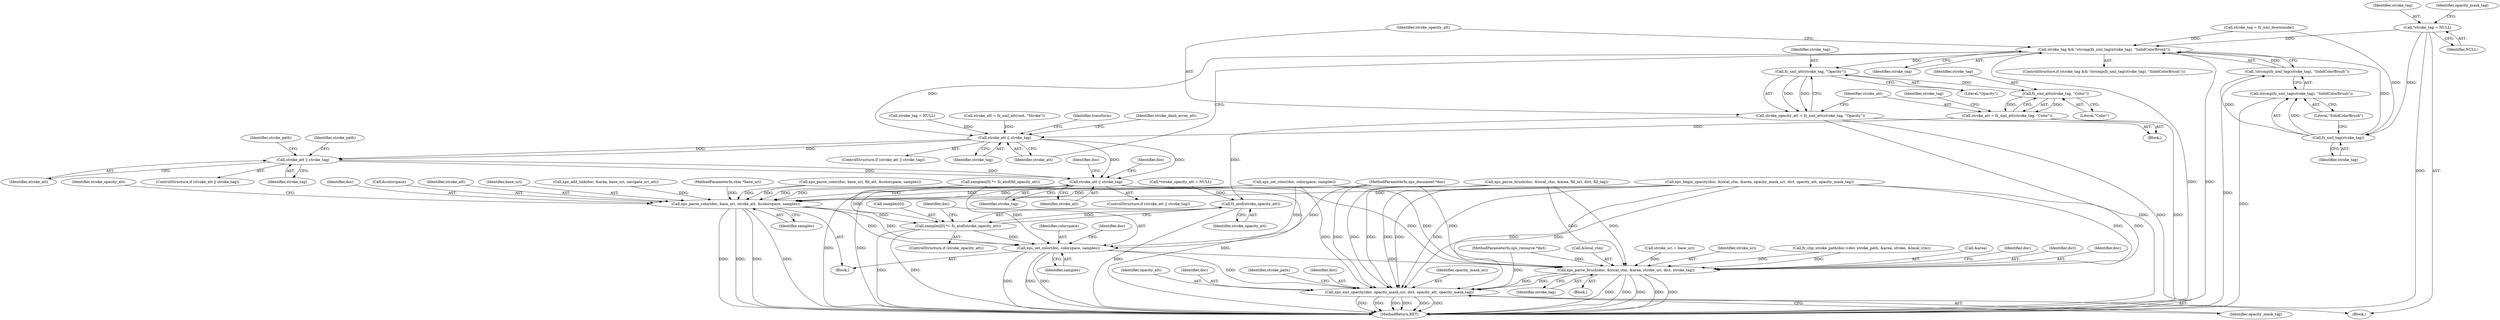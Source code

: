digraph "0_ghostscript_60dabde18d7fe12b19da8b509bdfee9cc886aafc_3@pointer" {
"1000139" [label="(Call,*stroke_tag = NULL)"];
"1000426" [label="(Call,stroke_tag && !strcmp(fz_xml_tag(stroke_tag), \"SolidColorBrush\"))"];
"1000436" [label="(Call,fz_xml_att(stroke_tag, \"Opacity\"))"];
"1000434" [label="(Call,stroke_opacity_att = fz_xml_att(stroke_tag, \"Opacity\"))"];
"1000879" [label="(Call,fz_atof(stroke_opacity_att))"];
"1000875" [label="(Call,samples[0] *= fz_atof(stroke_opacity_att))"];
"1000881" [label="(Call,xps_set_color(doc, colorspace, samples))"];
"1000915" [label="(Call,xps_parse_brush(doc, &local_ctm, &area, stroke_uri, dict, stroke_tag))"];
"1000928" [label="(Call,xps_end_opacity(doc, opacity_mask_uri, dict, opacity_att, opacity_mask_tag))"];
"1000441" [label="(Call,fz_xml_att(stroke_tag, \"Color\"))"];
"1000439" [label="(Call,stroke_att = fz_xml_att(stroke_tag, \"Color\"))"];
"1000448" [label="(Call,stroke_att || stroke_tag)"];
"1000707" [label="(Call,stroke_att || stroke_tag)"];
"1000726" [label="(Call,stroke_att || stroke_tag)"];
"1000866" [label="(Call,xps_parse_color(doc, base_uri, stroke_att, &colorspace, samples))"];
"1000430" [label="(Call,fz_xml_tag(stroke_tag))"];
"1000428" [label="(Call,!strcmp(fz_xml_tag(stroke_tag), \"SolidColorBrush\"))"];
"1000429" [label="(Call,strcmp(fz_xml_tag(stroke_tag), \"SolidColorBrush\"))"];
"1000432" [label="(Literal,\"SolidColorBrush\")"];
"1000869" [label="(Identifier,stroke_att)"];
"1000433" [label="(Block,)"];
"1000141" [label="(Identifier,NULL)"];
"1000930" [label="(Identifier,opacity_mask_uri)"];
"1000919" [label="(Call,&area)"];
"1000726" [label="(Call,stroke_att || stroke_tag)"];
"1000440" [label="(Identifier,stroke_att)"];
"1000868" [label="(Identifier,base_uri)"];
"1000448" [label="(Call,stroke_att || stroke_tag)"];
"1000876" [label="(Call,samples[0])"];
"1000932" [label="(Identifier,opacity_att)"];
"1000139" [label="(Call,*stroke_tag = NULL)"];
"1000727" [label="(Identifier,stroke_att)"];
"1000922" [label="(Identifier,dict)"];
"1000431" [label="(Identifier,stroke_tag)"];
"1000884" [label="(Identifier,samples)"];
"1000904" [label="(Block,)"];
"1000778" [label="(Call,xps_add_link(doc, &area, base_uri, navigate_uri_att))"];
"1000434" [label="(Call,stroke_opacity_att = fz_xml_att(stroke_tag, \"Opacity\"))"];
"1000140" [label="(Identifier,stroke_tag)"];
"1000866" [label="(Call,xps_parse_color(doc, base_uri, stroke_att, &colorspace, samples))"];
"1000427" [label="(Identifier,stroke_tag)"];
"1000708" [label="(Identifier,stroke_att)"];
"1000435" [label="(Identifier,stroke_opacity_att)"];
"1000933" [label="(Identifier,opacity_mask_tag)"];
"1000450" [label="(Identifier,stroke_tag)"];
"1000449" [label="(Identifier,stroke_att)"];
"1000929" [label="(Identifier,doc)"];
"1000883" [label="(Identifier,colorspace)"];
"1000437" [label="(Identifier,stroke_tag)"];
"1000915" [label="(Call,xps_parse_brush(doc, &local_ctm, &area, stroke_uri, dict, stroke_tag))"];
"1000648" [label="(Identifier,transform)"];
"1000428" [label="(Call,!strcmp(fz_xml_tag(stroke_tag), \"SolidColorBrush\"))"];
"1000322" [label="(Call,stroke_tag = fz_xml_down(node))"];
"1000875" [label="(Call,samples[0] *= fz_atof(stroke_opacity_att))"];
"1000887" [label="(Identifier,doc)"];
"1000768" [label="(Identifier,doc)"];
"1000425" [label="(ControlStructure,if (stroke_tag && !strcmp(fz_xml_tag(stroke_tag), \"SolidColorBrush\")))"];
"1000144" [label="(Identifier,opacity_mask_tag)"];
"1000447" [label="(ControlStructure,if (stroke_att || stroke_tag))"];
"1000436" [label="(Call,fz_xml_att(stroke_tag, \"Opacity\"))"];
"1000928" [label="(Call,xps_end_opacity(doc, opacity_mask_uri, dict, opacity_att, opacity_mask_tag))"];
"1000725" [label="(ControlStructure,if (stroke_att || stroke_tag))"];
"1000151" [label="(Call,*stroke_opacity_att = NULL)"];
"1000339" [label="(Call,stroke_uri = base_uri)"];
"1000430" [label="(Call,fz_xml_tag(stroke_tag))"];
"1000850" [label="(Call,xps_parse_brush(doc, &local_ctm, &area, fill_uri, dict, fill_tag))"];
"1000926" [label="(Identifier,doc)"];
"1000905" [label="(Call,fz_clip_stroke_path(doc->dev, stroke_path, &area, stroke, &local_ctm))"];
"1000443" [label="(Literal,\"Color\")"];
"1000706" [label="(ControlStructure,if (stroke_att || stroke_tag))"];
"1000728" [label="(Identifier,stroke_tag)"];
"1000865" [label="(Block,)"];
"1000784" [label="(Call,xps_begin_opacity(doc, &local_ctm, &area, opacity_mask_uri, dict, opacity_att, opacity_mask_tag))"];
"1000438" [label="(Literal,\"Opacity\")"];
"1000105" [label="(MethodParameterIn,xps_document *doc)"];
"1000879" [label="(Call,fz_atof(stroke_opacity_att))"];
"1000453" [label="(Identifier,stroke_dash_array_att)"];
"1000429" [label="(Call,strcmp(fz_xml_tag(stroke_tag), \"SolidColorBrush\"))"];
"1000444" [label="(Call,stroke_tag = NULL)"];
"1000923" [label="(Identifier,stroke_tag)"];
"1000707" [label="(Call,stroke_att || stroke_tag)"];
"1000882" [label="(Identifier,doc)"];
"1000439" [label="(Call,stroke_att = fz_xml_att(stroke_tag, \"Color\"))"];
"1000445" [label="(Identifier,stroke_tag)"];
"1000205" [label="(Call,stroke_att = fz_xml_att(root, \"Stroke\"))"];
"1000881" [label="(Call,xps_set_color(doc, colorspace, samples))"];
"1000916" [label="(Identifier,doc)"];
"1000732" [label="(Identifier,doc)"];
"1000806" [label="(Call,samples[0] *= fz_atof(fill_opacity_att))"];
"1000442" [label="(Identifier,stroke_tag)"];
"1000873" [label="(ControlStructure,if (stroke_opacity_att))"];
"1000964" [label="(MethodReturn,RET)"];
"1000936" [label="(Identifier,stroke_path)"];
"1000441" [label="(Call,fz_xml_att(stroke_tag, \"Color\"))"];
"1000872" [label="(Identifier,samples)"];
"1000107" [label="(MethodParameterIn,char *base_uri)"];
"1000917" [label="(Call,&local_ctm)"];
"1000880" [label="(Identifier,stroke_opacity_att)"];
"1000711" [label="(Identifier,stroke_path)"];
"1000721" [label="(Identifier,stroke_path)"];
"1000797" [label="(Call,xps_parse_color(doc, base_uri, fill_att, &colorspace, samples))"];
"1000709" [label="(Identifier,stroke_tag)"];
"1000874" [label="(Identifier,stroke_opacity_att)"];
"1000931" [label="(Identifier,dict)"];
"1000867" [label="(Identifier,doc)"];
"1000426" [label="(Call,stroke_tag && !strcmp(fz_xml_tag(stroke_tag), \"SolidColorBrush\"))"];
"1000108" [label="(MethodParameterIn,xps_resource *dict)"];
"1000921" [label="(Identifier,stroke_uri)"];
"1000870" [label="(Call,&colorspace)"];
"1000812" [label="(Call,xps_set_color(doc, colorspace, samples))"];
"1000110" [label="(Block,)"];
"1000139" -> "1000110"  [label="AST: "];
"1000139" -> "1000141"  [label="CFG: "];
"1000140" -> "1000139"  [label="AST: "];
"1000141" -> "1000139"  [label="AST: "];
"1000144" -> "1000139"  [label="CFG: "];
"1000139" -> "1000964"  [label="DDG: "];
"1000139" -> "1000426"  [label="DDG: "];
"1000139" -> "1000430"  [label="DDG: "];
"1000426" -> "1000425"  [label="AST: "];
"1000426" -> "1000427"  [label="CFG: "];
"1000426" -> "1000428"  [label="CFG: "];
"1000427" -> "1000426"  [label="AST: "];
"1000428" -> "1000426"  [label="AST: "];
"1000435" -> "1000426"  [label="CFG: "];
"1000449" -> "1000426"  [label="CFG: "];
"1000426" -> "1000964"  [label="DDG: "];
"1000426" -> "1000964"  [label="DDG: "];
"1000430" -> "1000426"  [label="DDG: "];
"1000322" -> "1000426"  [label="DDG: "];
"1000428" -> "1000426"  [label="DDG: "];
"1000426" -> "1000436"  [label="DDG: "];
"1000426" -> "1000448"  [label="DDG: "];
"1000436" -> "1000434"  [label="AST: "];
"1000436" -> "1000438"  [label="CFG: "];
"1000437" -> "1000436"  [label="AST: "];
"1000438" -> "1000436"  [label="AST: "];
"1000434" -> "1000436"  [label="CFG: "];
"1000436" -> "1000434"  [label="DDG: "];
"1000436" -> "1000434"  [label="DDG: "];
"1000436" -> "1000441"  [label="DDG: "];
"1000434" -> "1000433"  [label="AST: "];
"1000435" -> "1000434"  [label="AST: "];
"1000440" -> "1000434"  [label="CFG: "];
"1000434" -> "1000964"  [label="DDG: "];
"1000434" -> "1000964"  [label="DDG: "];
"1000434" -> "1000879"  [label="DDG: "];
"1000879" -> "1000875"  [label="AST: "];
"1000879" -> "1000880"  [label="CFG: "];
"1000880" -> "1000879"  [label="AST: "];
"1000875" -> "1000879"  [label="CFG: "];
"1000879" -> "1000964"  [label="DDG: "];
"1000879" -> "1000875"  [label="DDG: "];
"1000151" -> "1000879"  [label="DDG: "];
"1000875" -> "1000873"  [label="AST: "];
"1000876" -> "1000875"  [label="AST: "];
"1000882" -> "1000875"  [label="CFG: "];
"1000875" -> "1000964"  [label="DDG: "];
"1000875" -> "1000964"  [label="DDG: "];
"1000806" -> "1000875"  [label="DDG: "];
"1000866" -> "1000875"  [label="DDG: "];
"1000875" -> "1000881"  [label="DDG: "];
"1000881" -> "1000865"  [label="AST: "];
"1000881" -> "1000884"  [label="CFG: "];
"1000882" -> "1000881"  [label="AST: "];
"1000883" -> "1000881"  [label="AST: "];
"1000884" -> "1000881"  [label="AST: "];
"1000887" -> "1000881"  [label="CFG: "];
"1000881" -> "1000964"  [label="DDG: "];
"1000881" -> "1000964"  [label="DDG: "];
"1000881" -> "1000964"  [label="DDG: "];
"1000866" -> "1000881"  [label="DDG: "];
"1000866" -> "1000881"  [label="DDG: "];
"1000105" -> "1000881"  [label="DDG: "];
"1000812" -> "1000881"  [label="DDG: "];
"1000806" -> "1000881"  [label="DDG: "];
"1000881" -> "1000915"  [label="DDG: "];
"1000881" -> "1000928"  [label="DDG: "];
"1000915" -> "1000904"  [label="AST: "];
"1000915" -> "1000923"  [label="CFG: "];
"1000916" -> "1000915"  [label="AST: "];
"1000917" -> "1000915"  [label="AST: "];
"1000919" -> "1000915"  [label="AST: "];
"1000921" -> "1000915"  [label="AST: "];
"1000922" -> "1000915"  [label="AST: "];
"1000923" -> "1000915"  [label="AST: "];
"1000926" -> "1000915"  [label="CFG: "];
"1000915" -> "1000964"  [label="DDG: "];
"1000915" -> "1000964"  [label="DDG: "];
"1000915" -> "1000964"  [label="DDG: "];
"1000915" -> "1000964"  [label="DDG: "];
"1000915" -> "1000964"  [label="DDG: "];
"1000850" -> "1000915"  [label="DDG: "];
"1000850" -> "1000915"  [label="DDG: "];
"1000784" -> "1000915"  [label="DDG: "];
"1000784" -> "1000915"  [label="DDG: "];
"1000812" -> "1000915"  [label="DDG: "];
"1000105" -> "1000915"  [label="DDG: "];
"1000905" -> "1000915"  [label="DDG: "];
"1000905" -> "1000915"  [label="DDG: "];
"1000339" -> "1000915"  [label="DDG: "];
"1000108" -> "1000915"  [label="DDG: "];
"1000726" -> "1000915"  [label="DDG: "];
"1000915" -> "1000928"  [label="DDG: "];
"1000915" -> "1000928"  [label="DDG: "];
"1000928" -> "1000110"  [label="AST: "];
"1000928" -> "1000933"  [label="CFG: "];
"1000929" -> "1000928"  [label="AST: "];
"1000930" -> "1000928"  [label="AST: "];
"1000931" -> "1000928"  [label="AST: "];
"1000932" -> "1000928"  [label="AST: "];
"1000933" -> "1000928"  [label="AST: "];
"1000936" -> "1000928"  [label="CFG: "];
"1000928" -> "1000964"  [label="DDG: "];
"1000928" -> "1000964"  [label="DDG: "];
"1000928" -> "1000964"  [label="DDG: "];
"1000928" -> "1000964"  [label="DDG: "];
"1000928" -> "1000964"  [label="DDG: "];
"1000928" -> "1000964"  [label="DDG: "];
"1000850" -> "1000928"  [label="DDG: "];
"1000850" -> "1000928"  [label="DDG: "];
"1000784" -> "1000928"  [label="DDG: "];
"1000784" -> "1000928"  [label="DDG: "];
"1000784" -> "1000928"  [label="DDG: "];
"1000784" -> "1000928"  [label="DDG: "];
"1000784" -> "1000928"  [label="DDG: "];
"1000812" -> "1000928"  [label="DDG: "];
"1000105" -> "1000928"  [label="DDG: "];
"1000108" -> "1000928"  [label="DDG: "];
"1000441" -> "1000439"  [label="AST: "];
"1000441" -> "1000443"  [label="CFG: "];
"1000442" -> "1000441"  [label="AST: "];
"1000443" -> "1000441"  [label="AST: "];
"1000439" -> "1000441"  [label="CFG: "];
"1000441" -> "1000439"  [label="DDG: "];
"1000441" -> "1000439"  [label="DDG: "];
"1000439" -> "1000433"  [label="AST: "];
"1000440" -> "1000439"  [label="AST: "];
"1000445" -> "1000439"  [label="CFG: "];
"1000439" -> "1000964"  [label="DDG: "];
"1000439" -> "1000448"  [label="DDG: "];
"1000448" -> "1000447"  [label="AST: "];
"1000448" -> "1000449"  [label="CFG: "];
"1000448" -> "1000450"  [label="CFG: "];
"1000449" -> "1000448"  [label="AST: "];
"1000450" -> "1000448"  [label="AST: "];
"1000453" -> "1000448"  [label="CFG: "];
"1000648" -> "1000448"  [label="CFG: "];
"1000205" -> "1000448"  [label="DDG: "];
"1000444" -> "1000448"  [label="DDG: "];
"1000448" -> "1000707"  [label="DDG: "];
"1000448" -> "1000707"  [label="DDG: "];
"1000448" -> "1000726"  [label="DDG: "];
"1000448" -> "1000726"  [label="DDG: "];
"1000707" -> "1000706"  [label="AST: "];
"1000707" -> "1000708"  [label="CFG: "];
"1000707" -> "1000709"  [label="CFG: "];
"1000708" -> "1000707"  [label="AST: "];
"1000709" -> "1000707"  [label="AST: "];
"1000711" -> "1000707"  [label="CFG: "];
"1000721" -> "1000707"  [label="CFG: "];
"1000707" -> "1000726"  [label="DDG: "];
"1000707" -> "1000726"  [label="DDG: "];
"1000726" -> "1000725"  [label="AST: "];
"1000726" -> "1000727"  [label="CFG: "];
"1000726" -> "1000728"  [label="CFG: "];
"1000727" -> "1000726"  [label="AST: "];
"1000728" -> "1000726"  [label="AST: "];
"1000732" -> "1000726"  [label="CFG: "];
"1000768" -> "1000726"  [label="CFG: "];
"1000726" -> "1000964"  [label="DDG: "];
"1000726" -> "1000964"  [label="DDG: "];
"1000726" -> "1000964"  [label="DDG: "];
"1000726" -> "1000866"  [label="DDG: "];
"1000866" -> "1000865"  [label="AST: "];
"1000866" -> "1000872"  [label="CFG: "];
"1000867" -> "1000866"  [label="AST: "];
"1000868" -> "1000866"  [label="AST: "];
"1000869" -> "1000866"  [label="AST: "];
"1000870" -> "1000866"  [label="AST: "];
"1000872" -> "1000866"  [label="AST: "];
"1000874" -> "1000866"  [label="CFG: "];
"1000866" -> "1000964"  [label="DDG: "];
"1000866" -> "1000964"  [label="DDG: "];
"1000866" -> "1000964"  [label="DDG: "];
"1000866" -> "1000964"  [label="DDG: "];
"1000812" -> "1000866"  [label="DDG: "];
"1000812" -> "1000866"  [label="DDG: "];
"1000850" -> "1000866"  [label="DDG: "];
"1000784" -> "1000866"  [label="DDG: "];
"1000105" -> "1000866"  [label="DDG: "];
"1000778" -> "1000866"  [label="DDG: "];
"1000797" -> "1000866"  [label="DDG: "];
"1000797" -> "1000866"  [label="DDG: "];
"1000107" -> "1000866"  [label="DDG: "];
"1000806" -> "1000866"  [label="DDG: "];
"1000430" -> "1000429"  [label="AST: "];
"1000430" -> "1000431"  [label="CFG: "];
"1000431" -> "1000430"  [label="AST: "];
"1000432" -> "1000430"  [label="CFG: "];
"1000430" -> "1000428"  [label="DDG: "];
"1000430" -> "1000429"  [label="DDG: "];
"1000322" -> "1000430"  [label="DDG: "];
"1000428" -> "1000429"  [label="CFG: "];
"1000429" -> "1000428"  [label="AST: "];
"1000428" -> "1000964"  [label="DDG: "];
"1000429" -> "1000432"  [label="CFG: "];
"1000432" -> "1000429"  [label="AST: "];
"1000429" -> "1000964"  [label="DDG: "];
}
